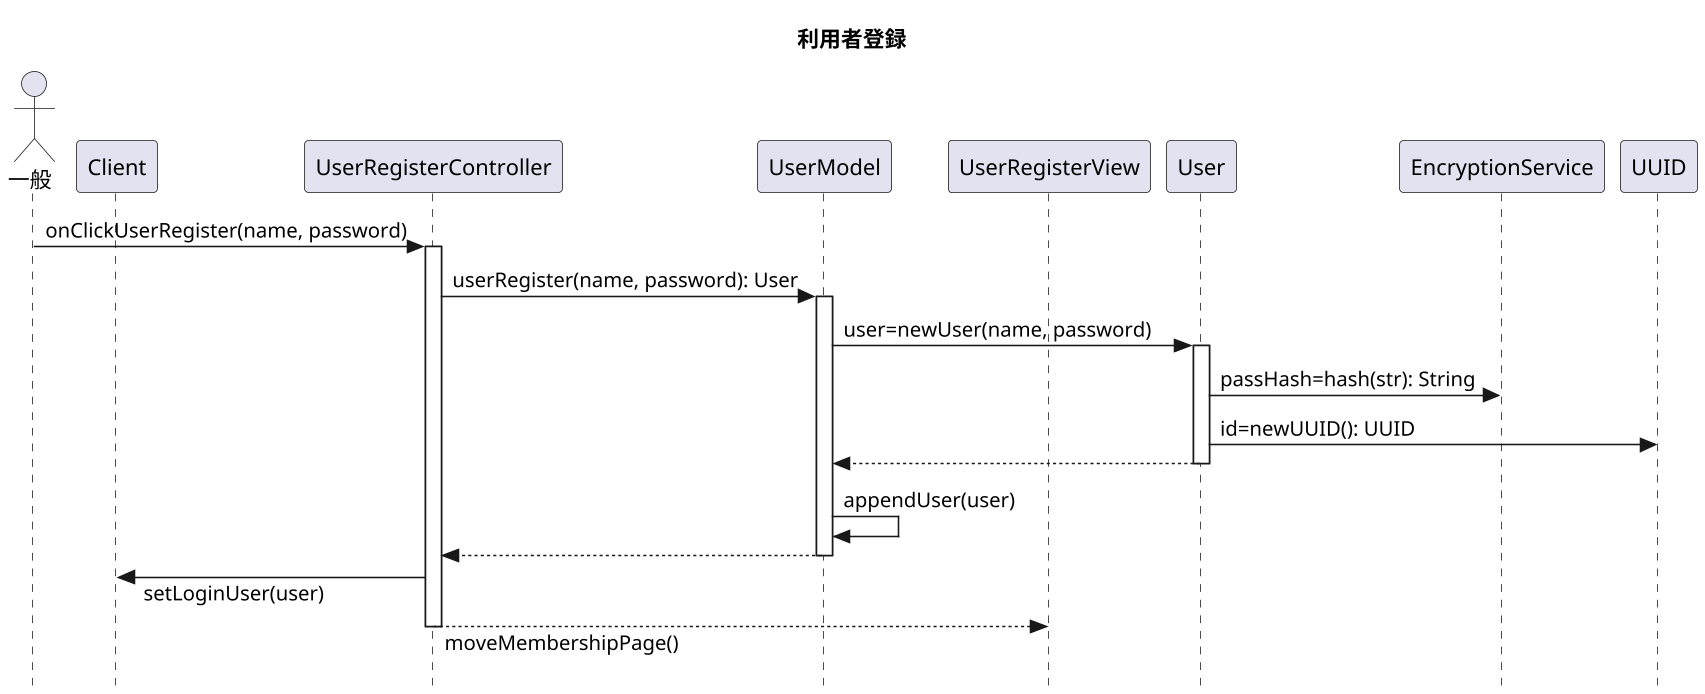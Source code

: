 @startuml 利用者登録

title 利用者登録
skinparam dpi 150
skinparam responseMessageBelowArrow true
skinparam style strictuml

actor 一般 as user
participant Client
participant UserRegisterController
participant UserModel
participant UserRegisterView
participant User

user -> UserRegisterController : onClickUserRegister(name, password)

activate UserRegisterController
UserRegisterController -> UserModel : userRegister(name, password): User

activate UserModel
UserModel -> User : user=newUser(name, password)

activate User
User -> EncryptionService : passHash=hash(str): String
User -> UUID : id=newUUID(): UUID
UserModel <-- User
deactivate User

UserModel -> UserModel : appendUser(user)
UserRegisterController <-- UserModel
deactivate UserModel

Client <- UserRegisterController : setLoginUser(user)
UserRegisterView <-- UserRegisterController : moveMembershipPage()
deactivate UserRegisterController

@enduml

@startuml ログインする

title ログインする
skinparam dpi 150
skinparam responseMessageBelowArrow true
skinparam style strictuml

actor 一般 as user
participant Client
participant LoginController
participant UserModel
participant LoginView

user -> LoginController : onClickLogin(id, password)

group Login
    activate LoginController
    LoginController -> UserModel : result=login(id, password): Result<User, _>

    activate UserModel 
    UserModel -> UserModel : user=getUser(id): User
    UserModel -> User : isOk=LoginValidation(password): Bool

    activate User
    User -> EncryptionService : passHash=hash(str): String
    UserModel <-- User
    LoginController <-- UserModel
    deactivate User

    deactivate UserModel

    alt result = Ok(user)
        Client <- LoginController : setLoginUser(user)
        LoginView <- LoginController : moveMembershipPage()
    else 
        LoginView <- LoginController : showLoginErrorMessage()
    end

    deactivate LoginController
    deactivate LoginView
end

@enduml

@startuml 貸出手続

title 貸出手続
skinparam dpi 150
skinparam responseMessageBelowArrow true
skinparam style strictuml

actor 一般 as user
participant Client
participant LoginController
participant BookLendController
participant BookModel
participant BookLendView
participant BarcodeReader

user -> LoginController : onClickLogin(userid, password)
ref over Client, LoginController : Login

user -> BookLendController : onClickLend()

activate BookLendController
Client <- BookLendController : getMe() : User
BookLendController -> BookModel : lend(userId)

activate BookModel
BookModel -> BarcodeReader : bookId=read() : UUID

activate BarcodeReader
user -> BarcodeReader : readBook()
BookModel <-- BarcodeReader
deactivate


BookModel -> BookModel : book=getBook(bookId)

BookModel -> Book : lock()
BookModel -> Book : isLoan=isLoan(): Bool
alt isLoan = true
    BookModel -> Book : unlock()
    BookLendController <-- BookModel
    BookLendController -> BookLendView : showLendErrorMessage()
else 
    BookModel -> Book : setLendByUser(userId)
    BookModel -> Book : unlock()

    BookLendController <-- BookModel
    BookLendController -> BookLendView : moveLendCompletedPage()
end
deactivate BookModel

@enduml 

@startuml 返却手続

title 返却手続
skinparam dpi 150
skinparam responseMessageBelowArrow true
skinparam style strictuml

actor 一般 as user
participant Client
participant LoginController
participant BookReturnController
participant BookModel
participant BookReturnView
participant User

user -> LoginController : onClickLogin(userId, password)
ref over Client, LoginController : Login

user -> BookReturnController : onClickReturnBook()

activate BookReturnController

Client <- BookReturnController : getMe() : User
BookReturnController -> BookModel : getLendedList(userId)

BookReturnController -> BookReturnView : showLendedList(lendedList)

user -> BookReturnController : selectReturnBook()
BookReturnController -> BookModel : returnBook(bookId)

activate BookModel
BookModel -> BookModel : book=getBook(bookId)
BookModel -> Book : returnBook()
BookReturnController <-- BookModel
deactivate BookModel

BookReturnController -> BookReturnView : moveReturnCompletedPage()

@enduml

@startuml AV室予約

title AV室予約
skinparam dpi 150
skinparam responseMessageBelowArrow true
skinparam style strictuml

actor 学生 as user
participant Client
participant LoginController
participant RoomReservationController
participant RoomReservationModel
participant RoomReservationView

user -> LoginController : onClicklogin(userId, password)
ref over Client, LoginController : Login

user -> RoomReservationController : onClickRoomReservation()

activate RoomReservationController
RoomReservationController -> RoomReservationModel : roomList=getVacantRoomList()
RoomReservationController -> RoomReservationView : showRoomList(roomList)

user -> RoomReservationController : selectRoom()
Client <- RoomReservationController : getMe()
RoomReservationController -> RoomReservationModel : roomReservation(userId, roomId)

activate RoomReservationModel
RoomReservationModel -> RoomReservationModel : getRoom(roomId)

RoomReservationModel -> Room : lock()
RoomReservationModel -> Room : roomStatus=getStatus(): RoomStatus
alt roomStatus=Vacant
    RoomReservationModel -> Room : reserve(userId)
    RoomReservationModel -> Room : unlock()

    RoomReservationController <-- RoomReservationModel
    RoomReservationController -> RoomReservationView : moveReservedPage()
else
    RoomReservationModel -> Room : unlock()

    RoomReservationController <-- RoomReservationModel
    RoomReservationController -> RoomReservationView : showReservedMessage()
end
deactivate RoomReservationModel

@enduml

@startuml 登録ユーザ一覧表示

title 登録ユーザ一覧表示
skinparam dpi 150
skinparam responseMessageBelowArrow true
skinparam style strictuml

actor 管理者 as admin
participant AdminController
participant UserModel
participant AdminView

admin -> AdminController : onClickUserList()

activate AdminController
AdminController -> UserModel : userList=getUserList()
AdminController -> AdminView : showUserList(userList)

@enduml

@startuml 貸出中ユーザ一覧表示

title 貸出中ユーザ一覧表示
skinparam dpi 150
skinparam responseMessageBelowArrow true
skinparam style strictuml

actor 管理者 as admin
participant AdminController
participant UserModel
participant AdminView

admin -> AdminController : onClickOnLoanUserList()

activate AdminController
AdminController -> UserModel : userList=getOnLoanUserList()
AdminController -> AdminView : showUserList(userList)

@enduml